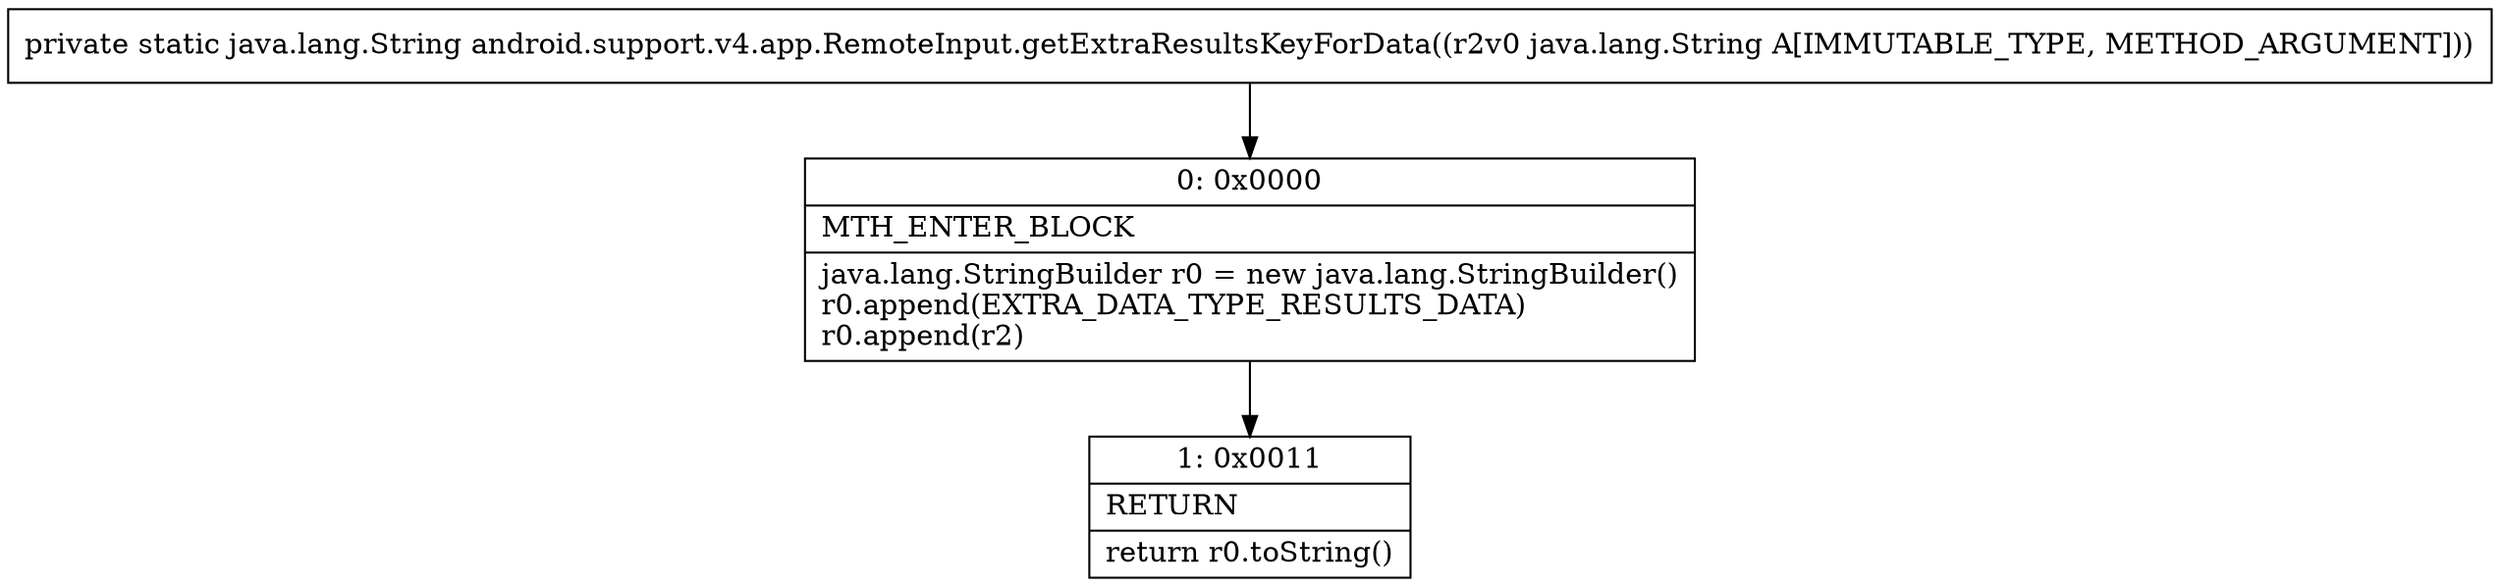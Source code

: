 digraph "CFG forandroid.support.v4.app.RemoteInput.getExtraResultsKeyForData(Ljava\/lang\/String;)Ljava\/lang\/String;" {
Node_0 [shape=record,label="{0\:\ 0x0000|MTH_ENTER_BLOCK\l|java.lang.StringBuilder r0 = new java.lang.StringBuilder()\lr0.append(EXTRA_DATA_TYPE_RESULTS_DATA)\lr0.append(r2)\l}"];
Node_1 [shape=record,label="{1\:\ 0x0011|RETURN\l|return r0.toString()\l}"];
MethodNode[shape=record,label="{private static java.lang.String android.support.v4.app.RemoteInput.getExtraResultsKeyForData((r2v0 java.lang.String A[IMMUTABLE_TYPE, METHOD_ARGUMENT])) }"];
MethodNode -> Node_0;
Node_0 -> Node_1;
}

